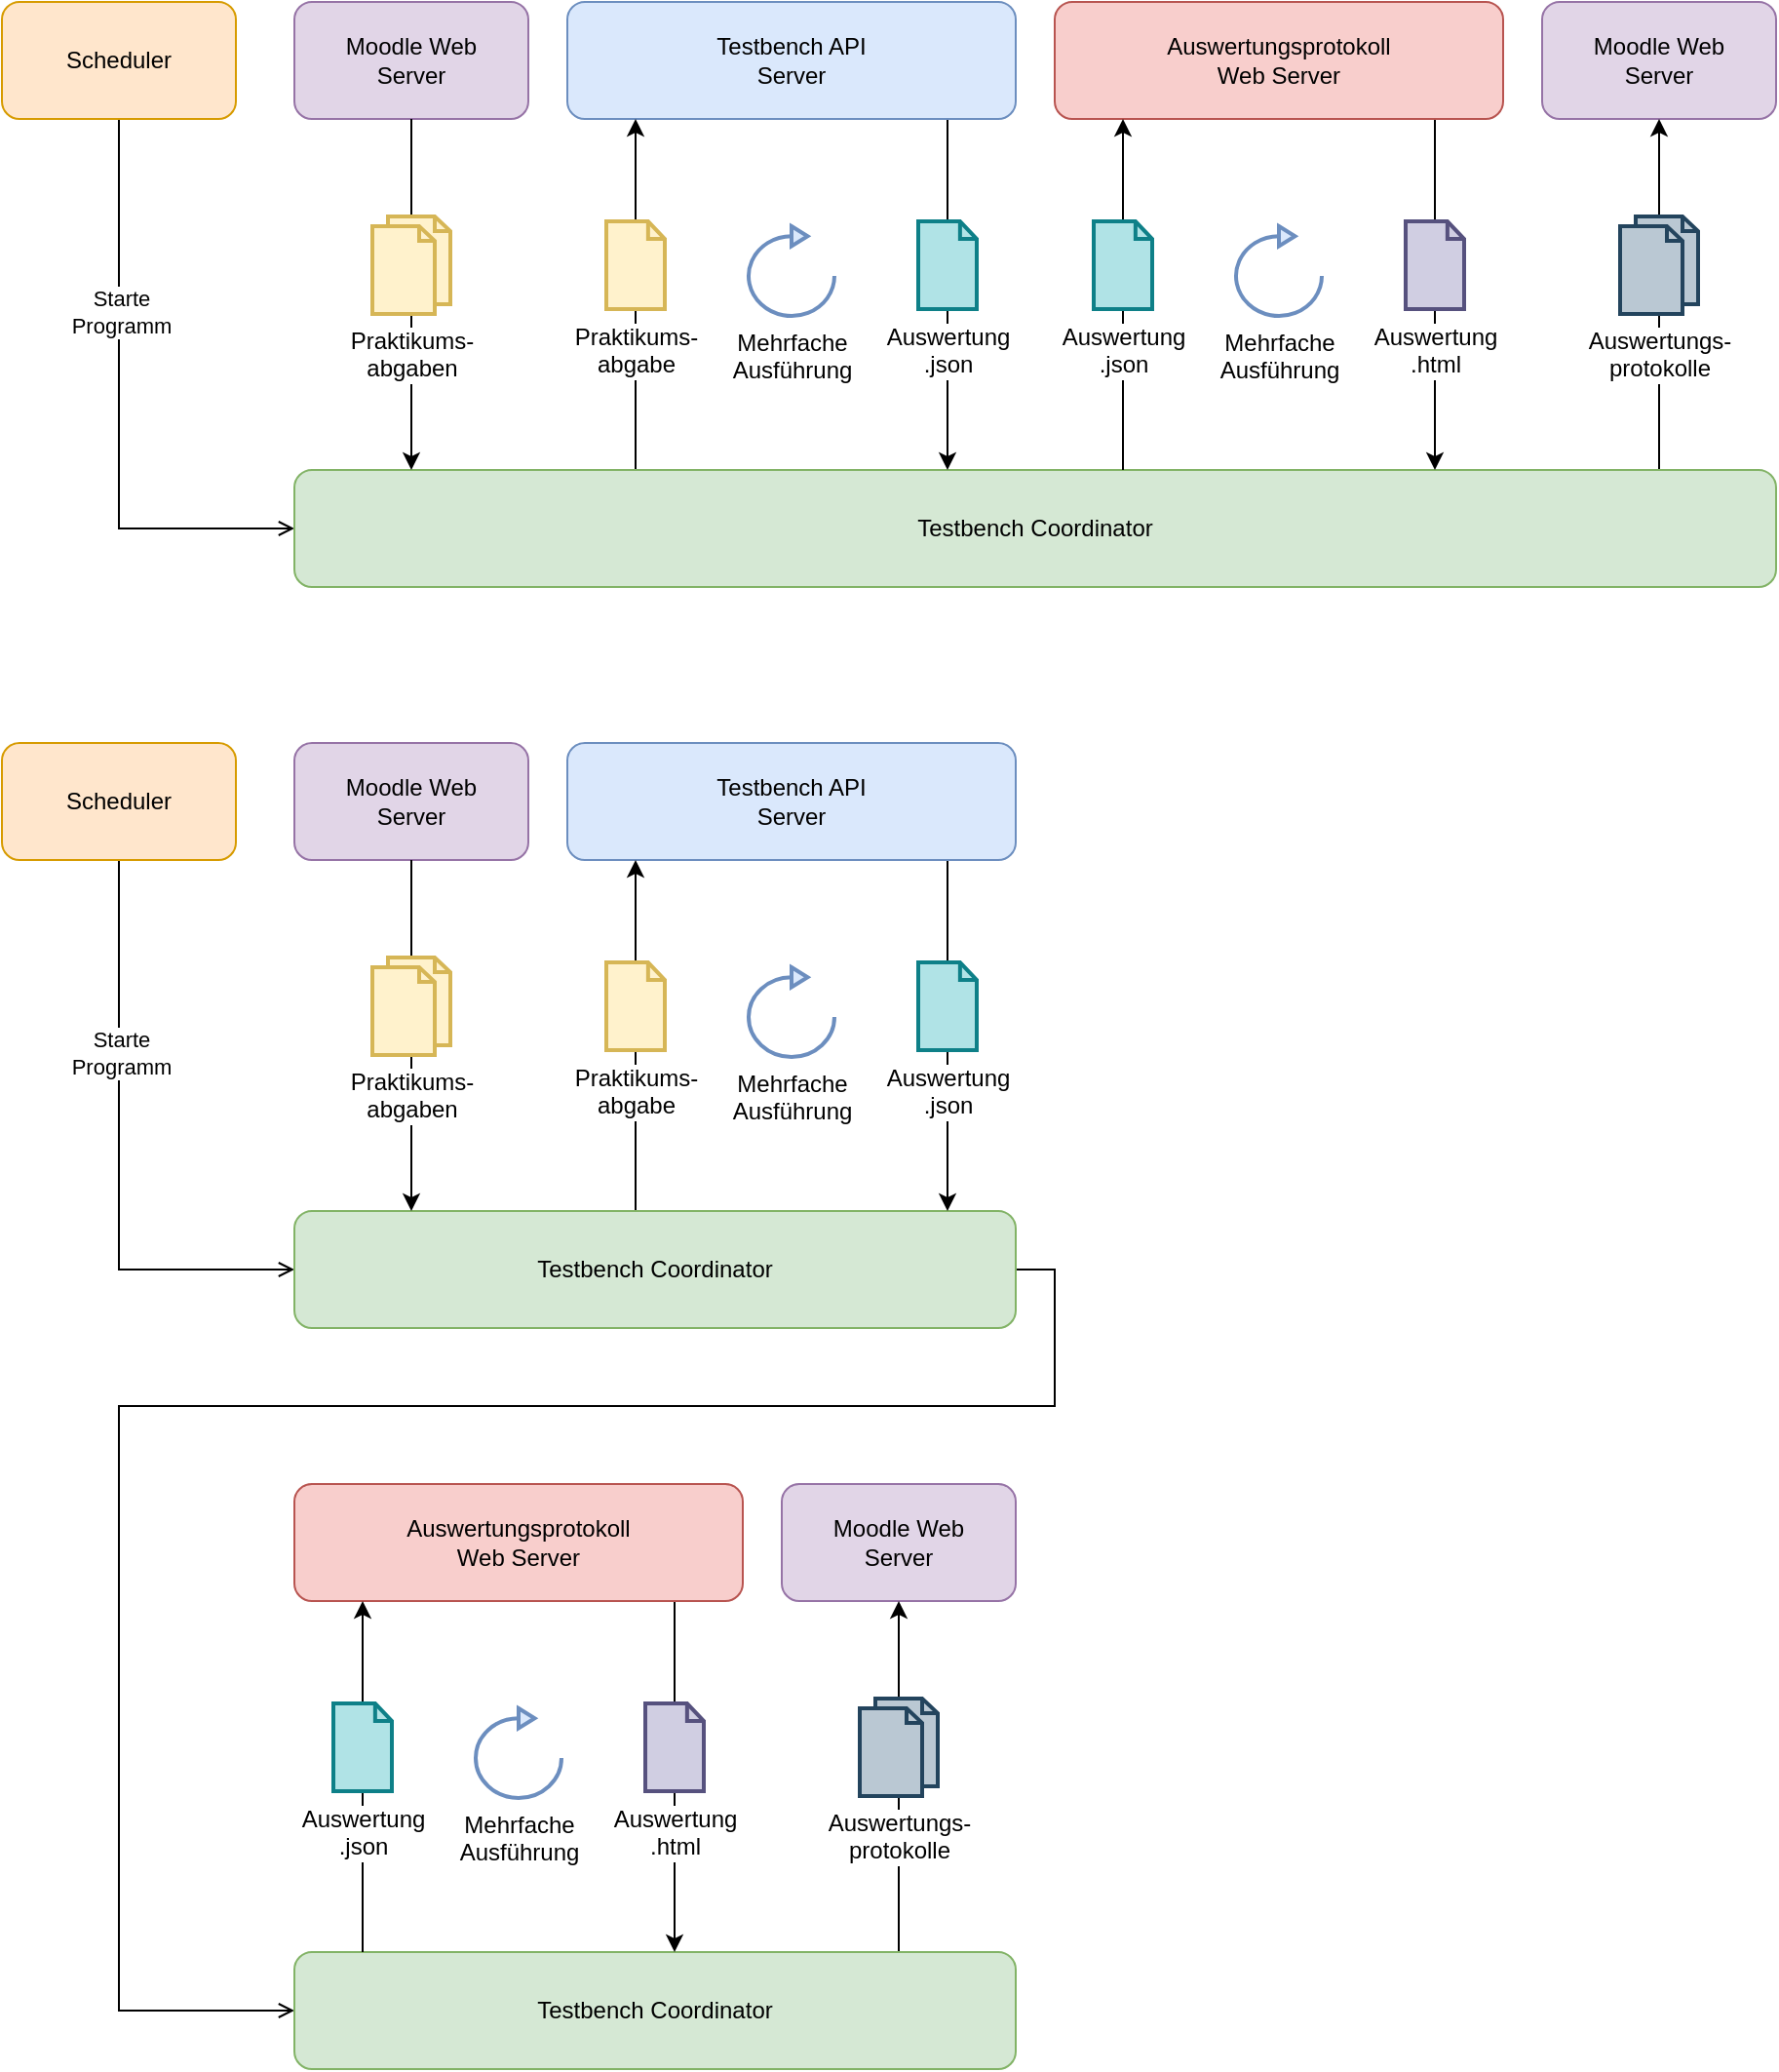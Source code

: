 <mxfile version="14.6.13" type="device"><diagram id="_EbVHidTFts6Qtj2zl_Q" name="Seite-1"><mxGraphModel dx="1106" dy="756" grid="1" gridSize="10" guides="1" tooltips="1" connect="1" arrows="1" fold="1" page="1" pageScale="1" pageWidth="827" pageHeight="1169" math="0" shadow="0"><root><mxCell id="0"/><mxCell id="1" parent="0"/><mxCell id="R7-hXcBfBnmVa-rdahKG-66" style="edgeStyle=orthogonalEdgeStyle;rounded=0;orthogonalLoop=1;jettySize=auto;html=1;fontColor=#000000;startArrow=none;startFill=0;endArrow=open;endFill=0;" parent="1" source="R7-hXcBfBnmVa-rdahKG-1" target="R7-hXcBfBnmVa-rdahKG-2" edge="1"><mxGeometry relative="1" as="geometry"><Array as="points"><mxPoint x="80" y="290"/></Array></mxGeometry></mxCell><mxCell id="R7-hXcBfBnmVa-rdahKG-68" value="Starte&lt;br&gt;Programm" style="edgeLabel;html=1;align=center;verticalAlign=middle;resizable=0;points=[];fontColor=#000000;" parent="R7-hXcBfBnmVa-rdahKG-66" vertex="1" connectable="0"><mxGeometry x="-0.339" y="1" relative="1" as="geometry"><mxPoint as="offset"/></mxGeometry></mxCell><mxCell id="R7-hXcBfBnmVa-rdahKG-1" value="Scheduler" style="rounded=1;whiteSpace=wrap;html=1;fillColor=#ffe6cc;strokeColor=#d79b00;" parent="1" vertex="1"><mxGeometry x="20" y="20" width="120" height="60" as="geometry"/></mxCell><mxCell id="R7-hXcBfBnmVa-rdahKG-38" style="edgeStyle=orthogonalEdgeStyle;rounded=0;orthogonalLoop=1;jettySize=auto;html=1;entryX=0.5;entryY=0.6;entryDx=0;entryDy=0;entryPerimeter=0;fontColor=#000000;endArrow=none;endFill=0;" parent="1" target="R7-hXcBfBnmVa-rdahKG-35" edge="1"><mxGeometry relative="1" as="geometry"><mxPoint x="870" y="260" as="sourcePoint"/><Array as="points"><mxPoint x="870" y="250"/><mxPoint x="870" y="250"/></Array></mxGeometry></mxCell><mxCell id="R7-hXcBfBnmVa-rdahKG-42" style="edgeStyle=orthogonalEdgeStyle;rounded=0;orthogonalLoop=1;jettySize=auto;html=1;fontColor=#000000;startArrow=none;startFill=0;endArrow=none;endFill=0;" parent="1" target="R7-hXcBfBnmVa-rdahKG-39" edge="1"><mxGeometry relative="1" as="geometry"><mxPoint x="345" y="260" as="sourcePoint"/><Array as="points"><mxPoint x="345" y="240"/><mxPoint x="345" y="240"/></Array></mxGeometry></mxCell><mxCell id="R7-hXcBfBnmVa-rdahKG-2" value="Testbench Coordinator" style="rounded=1;whiteSpace=wrap;html=1;fillColor=#d5e8d4;strokeColor=#82b366;" parent="1" vertex="1"><mxGeometry x="170" y="260" width="760" height="60" as="geometry"/></mxCell><mxCell id="R7-hXcBfBnmVa-rdahKG-3" value="Moodle Web&lt;br&gt;Server" style="rounded=1;whiteSpace=wrap;html=1;fillColor=#e1d5e7;strokeColor=#9673a6;" parent="1" vertex="1"><mxGeometry x="170" y="20" width="120" height="60" as="geometry"/></mxCell><mxCell id="R7-hXcBfBnmVa-rdahKG-44" style="edgeStyle=orthogonalEdgeStyle;rounded=0;orthogonalLoop=1;jettySize=auto;html=1;fontColor=#000000;startArrow=none;startFill=0;endArrow=none;endFill=0;" parent="1" target="R7-hXcBfBnmVa-rdahKG-43" edge="1"><mxGeometry relative="1" as="geometry"><mxPoint x="505" y="80" as="sourcePoint"/><Array as="points"><mxPoint x="505" y="100"/><mxPoint x="505" y="100"/></Array></mxGeometry></mxCell><mxCell id="R7-hXcBfBnmVa-rdahKG-12" value="Testbench API&lt;br&gt;Server" style="rounded=1;whiteSpace=wrap;html=1;fillColor=#dae8fc;strokeColor=#6c8ebf;" parent="1" vertex="1"><mxGeometry x="310" y="20" width="230" height="60" as="geometry"/></mxCell><mxCell id="R7-hXcBfBnmVa-rdahKG-25" value="" style="endArrow=none;html=1;fontColor=#000000;" parent="1" source="R7-hXcBfBnmVa-rdahKG-19" edge="1"><mxGeometry width="50" height="50" relative="1" as="geometry"><mxPoint x="250" y="110" as="sourcePoint"/><mxPoint x="230" y="80" as="targetPoint"/></mxGeometry></mxCell><mxCell id="R7-hXcBfBnmVa-rdahKG-32" style="edgeStyle=orthogonalEdgeStyle;rounded=0;orthogonalLoop=1;jettySize=auto;html=1;fontColor=#000000;" parent="1" source="R7-hXcBfBnmVa-rdahKG-19" target="R7-hXcBfBnmVa-rdahKG-2" edge="1"><mxGeometry relative="1" as="geometry"><Array as="points"><mxPoint x="230" y="230"/><mxPoint x="230" y="230"/></Array></mxGeometry></mxCell><mxCell id="R7-hXcBfBnmVa-rdahKG-19" value="Praktikums-&lt;br&gt;abgaben" style="html=1;verticalLabelPosition=bottom;align=center;labelBackgroundColor=#ffffff;verticalAlign=top;strokeWidth=2;strokeColor=#d6b656;shadow=0;dashed=0;shape=mxgraph.ios7.icons.documents;fillColor=#fff2cc;horizontal=1;" parent="1" vertex="1"><mxGeometry x="210" y="130" width="40" height="50" as="geometry"/></mxCell><mxCell id="R7-hXcBfBnmVa-rdahKG-33" value="Moodle Web&lt;br&gt;Server" style="rounded=1;whiteSpace=wrap;html=1;fillColor=#e1d5e7;strokeColor=#9673a6;" parent="1" vertex="1"><mxGeometry x="810" y="20" width="120" height="60" as="geometry"/></mxCell><mxCell id="R7-hXcBfBnmVa-rdahKG-37" style="edgeStyle=orthogonalEdgeStyle;rounded=0;orthogonalLoop=1;jettySize=auto;html=1;fontColor=#000000;" parent="1" source="R7-hXcBfBnmVa-rdahKG-35" target="R7-hXcBfBnmVa-rdahKG-33" edge="1"><mxGeometry relative="1" as="geometry"/></mxCell><mxCell id="R7-hXcBfBnmVa-rdahKG-35" value="Auswertungs-&lt;br&gt;protokolle" style="html=1;verticalLabelPosition=bottom;align=center;labelBackgroundColor=#ffffff;verticalAlign=top;strokeWidth=2;shadow=0;dashed=0;shape=mxgraph.ios7.icons.documents;horizontal=1;fillColor=#bac8d3;strokeColor=#23445d;" parent="1" vertex="1"><mxGeometry x="850" y="130" width="40" height="50" as="geometry"/></mxCell><mxCell id="R7-hXcBfBnmVa-rdahKG-41" style="edgeStyle=orthogonalEdgeStyle;rounded=0;orthogonalLoop=1;jettySize=auto;html=1;fontColor=#000000;endArrow=classic;endFill=1;startArrow=none;startFill=0;" parent="1" source="R7-hXcBfBnmVa-rdahKG-39" edge="1"><mxGeometry relative="1" as="geometry"><mxPoint x="345" y="80" as="targetPoint"/><Array as="points"><mxPoint x="345" y="90"/><mxPoint x="345" y="90"/></Array></mxGeometry></mxCell><mxCell id="R7-hXcBfBnmVa-rdahKG-39" value="Praktikums-&lt;br&gt;abgabe" style="html=1;verticalLabelPosition=bottom;align=center;labelBackgroundColor=#ffffff;verticalAlign=top;strokeWidth=2;strokeColor=#d6b656;shadow=0;dashed=0;shape=mxgraph.ios7.icons.document;fillColor=#fff2cc;" parent="1" vertex="1"><mxGeometry x="330" y="132.5" width="30" height="45" as="geometry"/></mxCell><mxCell id="R7-hXcBfBnmVa-rdahKG-45" style="edgeStyle=orthogonalEdgeStyle;rounded=0;orthogonalLoop=1;jettySize=auto;html=1;fontColor=#000000;startArrow=none;startFill=0;endArrow=classic;endFill=1;" parent="1" source="R7-hXcBfBnmVa-rdahKG-43" edge="1"><mxGeometry relative="1" as="geometry"><mxPoint x="505" y="260" as="targetPoint"/><Array as="points"><mxPoint x="505" y="230"/><mxPoint x="505" y="230"/></Array></mxGeometry></mxCell><mxCell id="R7-hXcBfBnmVa-rdahKG-43" value="Auswertung&lt;br&gt;.json" style="html=1;verticalLabelPosition=bottom;align=center;labelBackgroundColor=#ffffff;verticalAlign=top;strokeWidth=2;strokeColor=#0e8088;shadow=0;dashed=0;shape=mxgraph.ios7.icons.document;fillColor=#b0e3e6;" parent="1" vertex="1"><mxGeometry x="490" y="132.5" width="30" height="45" as="geometry"/></mxCell><mxCell id="R7-hXcBfBnmVa-rdahKG-53" value="Mehrfache&lt;br&gt;Ausführung" style="html=1;verticalLabelPosition=bottom;align=center;labelBackgroundColor=#ffffff;verticalAlign=top;strokeWidth=2;strokeColor=#6c8ebf;shadow=0;dashed=0;shape=mxgraph.ios7.icons.reload;fillColor=#dae8fc;" parent="1" vertex="1"><mxGeometry x="403" y="135" width="44" height="46" as="geometry"/></mxCell><mxCell id="R7-hXcBfBnmVa-rdahKG-55" style="edgeStyle=orthogonalEdgeStyle;rounded=0;orthogonalLoop=1;jettySize=auto;html=1;fontColor=#000000;startArrow=none;startFill=0;endArrow=none;endFill=0;" parent="1" target="R7-hXcBfBnmVa-rdahKG-59" edge="1"><mxGeometry relative="1" as="geometry"><mxPoint x="595" y="260" as="sourcePoint"/><Array as="points"><mxPoint x="595" y="240"/><mxPoint x="595" y="240"/></Array></mxGeometry></mxCell><mxCell id="R7-hXcBfBnmVa-rdahKG-56" style="edgeStyle=orthogonalEdgeStyle;rounded=0;orthogonalLoop=1;jettySize=auto;html=1;fontColor=#000000;startArrow=none;startFill=0;endArrow=none;endFill=0;" parent="1" target="R7-hXcBfBnmVa-rdahKG-61" edge="1"><mxGeometry relative="1" as="geometry"><mxPoint x="755" y="80" as="sourcePoint"/><Array as="points"><mxPoint x="755" y="100"/><mxPoint x="755" y="100"/></Array></mxGeometry></mxCell><mxCell id="R7-hXcBfBnmVa-rdahKG-57" value="Auswertungsprotokoll&lt;br&gt;Web Server" style="rounded=1;whiteSpace=wrap;html=1;fillColor=#f8cecc;strokeColor=#b85450;" parent="1" vertex="1"><mxGeometry x="560" y="20" width="230" height="60" as="geometry"/></mxCell><mxCell id="R7-hXcBfBnmVa-rdahKG-58" style="edgeStyle=orthogonalEdgeStyle;rounded=0;orthogonalLoop=1;jettySize=auto;html=1;fontColor=#000000;endArrow=classic;endFill=1;startArrow=none;startFill=0;" parent="1" source="R7-hXcBfBnmVa-rdahKG-59" edge="1"><mxGeometry relative="1" as="geometry"><mxPoint x="595" y="80" as="targetPoint"/><Array as="points"><mxPoint x="595" y="90"/><mxPoint x="595" y="90"/></Array></mxGeometry></mxCell><mxCell id="R7-hXcBfBnmVa-rdahKG-59" value="Auswertung&lt;br&gt;.json" style="html=1;verticalLabelPosition=bottom;align=center;labelBackgroundColor=#ffffff;verticalAlign=top;strokeWidth=2;strokeColor=#0e8088;shadow=0;dashed=0;shape=mxgraph.ios7.icons.document;fillColor=#b0e3e6;" parent="1" vertex="1"><mxGeometry x="580" y="132.5" width="30" height="45" as="geometry"/></mxCell><mxCell id="R7-hXcBfBnmVa-rdahKG-64" value="" style="edgeStyle=orthogonalEdgeStyle;rounded=0;orthogonalLoop=1;jettySize=auto;html=1;fontColor=#000000;startArrow=none;startFill=0;endArrow=classic;endFill=1;" parent="1" source="R7-hXcBfBnmVa-rdahKG-61" edge="1" target="R7-hXcBfBnmVa-rdahKG-2"><mxGeometry relative="1" as="geometry"><mxPoint x="755" y="240" as="targetPoint"/><Array as="points"><mxPoint x="755" y="250"/><mxPoint x="755" y="250"/></Array></mxGeometry></mxCell><mxCell id="R7-hXcBfBnmVa-rdahKG-61" value="Auswertung&lt;br&gt;.html" style="html=1;verticalLabelPosition=bottom;align=center;labelBackgroundColor=#ffffff;verticalAlign=top;strokeWidth=2;strokeColor=#56517e;shadow=0;dashed=0;shape=mxgraph.ios7.icons.document;fillColor=#d0cee2;" parent="1" vertex="1"><mxGeometry x="740" y="132.5" width="30" height="45" as="geometry"/></mxCell><mxCell id="R7-hXcBfBnmVa-rdahKG-62" value="Mehrfache&lt;br&gt;Ausführung" style="html=1;verticalLabelPosition=bottom;align=center;labelBackgroundColor=#ffffff;verticalAlign=top;strokeWidth=2;strokeColor=#6c8ebf;shadow=0;dashed=0;shape=mxgraph.ios7.icons.reload;fillColor=#dae8fc;" parent="1" vertex="1"><mxGeometry x="653" y="135" width="44" height="46" as="geometry"/></mxCell><mxCell id="R7-hXcBfBnmVa-rdahKG-96" style="edgeStyle=orthogonalEdgeStyle;rounded=0;orthogonalLoop=1;jettySize=auto;html=1;fontColor=#000000;startArrow=none;startFill=0;endArrow=open;endFill=0;" parent="1" source="R7-hXcBfBnmVa-rdahKG-98" target="R7-hXcBfBnmVa-rdahKG-101" edge="1"><mxGeometry relative="1" as="geometry"><Array as="points"><mxPoint x="80" y="670"/></Array></mxGeometry></mxCell><mxCell id="R7-hXcBfBnmVa-rdahKG-97" value="Starte&lt;br&gt;Programm" style="edgeLabel;html=1;align=center;verticalAlign=middle;resizable=0;points=[];fontColor=#000000;" parent="R7-hXcBfBnmVa-rdahKG-96" vertex="1" connectable="0"><mxGeometry x="-0.339" y="1" relative="1" as="geometry"><mxPoint as="offset"/></mxGeometry></mxCell><mxCell id="R7-hXcBfBnmVa-rdahKG-98" value="Scheduler" style="rounded=1;whiteSpace=wrap;html=1;fillColor=#ffe6cc;strokeColor=#d79b00;" parent="1" vertex="1"><mxGeometry x="20" y="400" width="120" height="60" as="geometry"/></mxCell><mxCell id="R7-hXcBfBnmVa-rdahKG-100" style="edgeStyle=orthogonalEdgeStyle;rounded=0;orthogonalLoop=1;jettySize=auto;html=1;fontColor=#000000;startArrow=none;startFill=0;endArrow=none;endFill=0;" parent="1" target="R7-hXcBfBnmVa-rdahKG-112" edge="1"><mxGeometry relative="1" as="geometry"><mxPoint x="345" y="640" as="sourcePoint"/><Array as="points"><mxPoint x="345" y="620"/><mxPoint x="345" y="620"/></Array></mxGeometry></mxCell><mxCell id="R7-hXcBfBnmVa-rdahKG-138" style="edgeStyle=orthogonalEdgeStyle;rounded=0;orthogonalLoop=1;jettySize=auto;html=1;fontColor=#000000;startArrow=none;startFill=0;endArrow=open;endFill=0;exitX=1;exitY=0.5;exitDx=0;exitDy=0;" parent="1" source="R7-hXcBfBnmVa-rdahKG-101" target="R7-hXcBfBnmVa-rdahKG-125" edge="1"><mxGeometry relative="1" as="geometry"><Array as="points"><mxPoint x="560" y="670"/><mxPoint x="560" y="740"/><mxPoint x="80" y="740"/><mxPoint x="80" y="1050"/></Array></mxGeometry></mxCell><mxCell id="R7-hXcBfBnmVa-rdahKG-101" value="Testbench Coordinator" style="rounded=1;whiteSpace=wrap;html=1;fillColor=#d5e8d4;strokeColor=#82b366;" parent="1" vertex="1"><mxGeometry x="170" y="640" width="370" height="60" as="geometry"/></mxCell><mxCell id="R7-hXcBfBnmVa-rdahKG-102" value="Moodle Web&lt;br&gt;Server" style="rounded=1;whiteSpace=wrap;html=1;fillColor=#e1d5e7;strokeColor=#9673a6;" parent="1" vertex="1"><mxGeometry x="170" y="400" width="120" height="60" as="geometry"/></mxCell><mxCell id="R7-hXcBfBnmVa-rdahKG-103" style="edgeStyle=orthogonalEdgeStyle;rounded=0;orthogonalLoop=1;jettySize=auto;html=1;fontColor=#000000;startArrow=none;startFill=0;endArrow=none;endFill=0;" parent="1" target="R7-hXcBfBnmVa-rdahKG-114" edge="1"><mxGeometry relative="1" as="geometry"><mxPoint x="505" y="460" as="sourcePoint"/><Array as="points"><mxPoint x="505" y="480"/><mxPoint x="505" y="480"/></Array></mxGeometry></mxCell><mxCell id="R7-hXcBfBnmVa-rdahKG-104" value="Testbench API&lt;br&gt;Server" style="rounded=1;whiteSpace=wrap;html=1;fillColor=#dae8fc;strokeColor=#6c8ebf;" parent="1" vertex="1"><mxGeometry x="310" y="400" width="230" height="60" as="geometry"/></mxCell><mxCell id="R7-hXcBfBnmVa-rdahKG-105" value="" style="endArrow=none;html=1;fontColor=#000000;" parent="1" source="R7-hXcBfBnmVa-rdahKG-107" edge="1"><mxGeometry width="50" height="50" relative="1" as="geometry"><mxPoint x="250" y="490" as="sourcePoint"/><mxPoint x="230" y="460" as="targetPoint"/></mxGeometry></mxCell><mxCell id="R7-hXcBfBnmVa-rdahKG-106" style="edgeStyle=orthogonalEdgeStyle;rounded=0;orthogonalLoop=1;jettySize=auto;html=1;fontColor=#000000;" parent="1" source="R7-hXcBfBnmVa-rdahKG-107" target="R7-hXcBfBnmVa-rdahKG-101" edge="1"><mxGeometry relative="1" as="geometry"><Array as="points"><mxPoint x="230" y="610"/><mxPoint x="230" y="610"/></Array></mxGeometry></mxCell><mxCell id="R7-hXcBfBnmVa-rdahKG-107" value="Praktikums-&lt;br&gt;abgaben" style="html=1;verticalLabelPosition=bottom;align=center;labelBackgroundColor=#ffffff;verticalAlign=top;strokeWidth=2;strokeColor=#d6b656;shadow=0;dashed=0;shape=mxgraph.ios7.icons.documents;fillColor=#fff2cc;horizontal=1;" parent="1" vertex="1"><mxGeometry x="210" y="510" width="40" height="50" as="geometry"/></mxCell><mxCell id="R7-hXcBfBnmVa-rdahKG-111" style="edgeStyle=orthogonalEdgeStyle;rounded=0;orthogonalLoop=1;jettySize=auto;html=1;fontColor=#000000;endArrow=classic;endFill=1;startArrow=none;startFill=0;" parent="1" source="R7-hXcBfBnmVa-rdahKG-112" edge="1"><mxGeometry relative="1" as="geometry"><mxPoint x="345" y="460" as="targetPoint"/><Array as="points"><mxPoint x="345" y="470"/><mxPoint x="345" y="470"/></Array></mxGeometry></mxCell><mxCell id="R7-hXcBfBnmVa-rdahKG-112" value="Praktikums-&lt;br&gt;abgabe" style="html=1;verticalLabelPosition=bottom;align=center;labelBackgroundColor=#ffffff;verticalAlign=top;strokeWidth=2;strokeColor=#d6b656;shadow=0;dashed=0;shape=mxgraph.ios7.icons.document;fillColor=#fff2cc;" parent="1" vertex="1"><mxGeometry x="330" y="512.5" width="30" height="45" as="geometry"/></mxCell><mxCell id="R7-hXcBfBnmVa-rdahKG-113" style="edgeStyle=orthogonalEdgeStyle;rounded=0;orthogonalLoop=1;jettySize=auto;html=1;fontColor=#000000;startArrow=none;startFill=0;endArrow=classic;endFill=1;" parent="1" source="R7-hXcBfBnmVa-rdahKG-114" edge="1"><mxGeometry relative="1" as="geometry"><mxPoint x="505" y="640" as="targetPoint"/><Array as="points"><mxPoint x="505" y="610"/><mxPoint x="505" y="610"/></Array></mxGeometry></mxCell><mxCell id="R7-hXcBfBnmVa-rdahKG-114" value="Auswertung&lt;br&gt;.json" style="html=1;verticalLabelPosition=bottom;align=center;labelBackgroundColor=#ffffff;verticalAlign=top;strokeWidth=2;strokeColor=#0e8088;shadow=0;dashed=0;shape=mxgraph.ios7.icons.document;fillColor=#b0e3e6;" parent="1" vertex="1"><mxGeometry x="490" y="512.5" width="30" height="45" as="geometry"/></mxCell><mxCell id="R7-hXcBfBnmVa-rdahKG-115" value="Mehrfache&lt;br&gt;Ausführung" style="html=1;verticalLabelPosition=bottom;align=center;labelBackgroundColor=#ffffff;verticalAlign=top;strokeWidth=2;strokeColor=#6c8ebf;shadow=0;dashed=0;shape=mxgraph.ios7.icons.reload;fillColor=#dae8fc;" parent="1" vertex="1"><mxGeometry x="403" y="515" width="44" height="46" as="geometry"/></mxCell><mxCell id="R7-hXcBfBnmVa-rdahKG-124" style="edgeStyle=orthogonalEdgeStyle;rounded=0;orthogonalLoop=1;jettySize=auto;html=1;entryX=0.5;entryY=0.6;entryDx=0;entryDy=0;entryPerimeter=0;fontColor=#000000;endArrow=none;endFill=0;" parent="1" target="R7-hXcBfBnmVa-rdahKG-128" edge="1"><mxGeometry relative="1" as="geometry"><mxPoint x="480" y="1020" as="sourcePoint"/><Array as="points"><mxPoint x="480" y="1010"/><mxPoint x="480" y="1010"/></Array></mxGeometry></mxCell><mxCell id="R7-hXcBfBnmVa-rdahKG-125" value="Testbench Coordinator" style="rounded=1;whiteSpace=wrap;html=1;fillColor=#d5e8d4;strokeColor=#82b366;" parent="1" vertex="1"><mxGeometry x="170" y="1020" width="370" height="60" as="geometry"/></mxCell><mxCell id="R7-hXcBfBnmVa-rdahKG-126" value="Moodle Web&lt;br&gt;Server" style="rounded=1;whiteSpace=wrap;html=1;fillColor=#e1d5e7;strokeColor=#9673a6;" parent="1" vertex="1"><mxGeometry x="420" y="780" width="120" height="60" as="geometry"/></mxCell><mxCell id="R7-hXcBfBnmVa-rdahKG-127" style="edgeStyle=orthogonalEdgeStyle;rounded=0;orthogonalLoop=1;jettySize=auto;html=1;fontColor=#000000;" parent="1" source="R7-hXcBfBnmVa-rdahKG-128" target="R7-hXcBfBnmVa-rdahKG-126" edge="1"><mxGeometry relative="1" as="geometry"/></mxCell><mxCell id="R7-hXcBfBnmVa-rdahKG-128" value="Auswertungs-&lt;br&gt;protokolle" style="html=1;verticalLabelPosition=bottom;align=center;labelBackgroundColor=#ffffff;verticalAlign=top;strokeWidth=2;shadow=0;dashed=0;shape=mxgraph.ios7.icons.documents;horizontal=1;fillColor=#bac8d3;strokeColor=#23445d;" parent="1" vertex="1"><mxGeometry x="460" y="890" width="40" height="50" as="geometry"/></mxCell><mxCell id="R7-hXcBfBnmVa-rdahKG-129" style="edgeStyle=orthogonalEdgeStyle;rounded=0;orthogonalLoop=1;jettySize=auto;html=1;fontColor=#000000;startArrow=none;startFill=0;endArrow=none;endFill=0;" parent="1" target="R7-hXcBfBnmVa-rdahKG-133" edge="1"><mxGeometry relative="1" as="geometry"><mxPoint x="205" y="1020" as="sourcePoint"/><Array as="points"><mxPoint x="205" y="1000"/><mxPoint x="205" y="1000"/></Array></mxGeometry></mxCell><mxCell id="R7-hXcBfBnmVa-rdahKG-130" style="edgeStyle=orthogonalEdgeStyle;rounded=0;orthogonalLoop=1;jettySize=auto;html=1;fontColor=#000000;startArrow=none;startFill=0;endArrow=none;endFill=0;" parent="1" target="R7-hXcBfBnmVa-rdahKG-135" edge="1"><mxGeometry relative="1" as="geometry"><mxPoint x="365" y="840" as="sourcePoint"/><Array as="points"><mxPoint x="365" y="860"/><mxPoint x="365" y="860"/></Array></mxGeometry></mxCell><mxCell id="R7-hXcBfBnmVa-rdahKG-131" value="Auswertungsprotokoll&lt;br&gt;Web Server" style="rounded=1;whiteSpace=wrap;html=1;fillColor=#f8cecc;strokeColor=#b85450;" parent="1" vertex="1"><mxGeometry x="170" y="780" width="230" height="60" as="geometry"/></mxCell><mxCell id="R7-hXcBfBnmVa-rdahKG-132" style="edgeStyle=orthogonalEdgeStyle;rounded=0;orthogonalLoop=1;jettySize=auto;html=1;fontColor=#000000;endArrow=classic;endFill=1;startArrow=none;startFill=0;" parent="1" source="R7-hXcBfBnmVa-rdahKG-133" edge="1"><mxGeometry relative="1" as="geometry"><mxPoint x="205" y="840" as="targetPoint"/><Array as="points"><mxPoint x="205" y="850"/><mxPoint x="205" y="850"/></Array></mxGeometry></mxCell><mxCell id="R7-hXcBfBnmVa-rdahKG-133" value="Auswertung&lt;br&gt;.json" style="html=1;verticalLabelPosition=bottom;align=center;labelBackgroundColor=#ffffff;verticalAlign=top;strokeWidth=2;strokeColor=#0e8088;shadow=0;dashed=0;shape=mxgraph.ios7.icons.document;fillColor=#b0e3e6;" parent="1" vertex="1"><mxGeometry x="190" y="892.5" width="30" height="45" as="geometry"/></mxCell><mxCell id="R7-hXcBfBnmVa-rdahKG-134" value="" style="edgeStyle=orthogonalEdgeStyle;rounded=0;orthogonalLoop=1;jettySize=auto;html=1;fontColor=#000000;startArrow=none;startFill=0;endArrow=classic;endFill=1;" parent="1" source="R7-hXcBfBnmVa-rdahKG-135" edge="1" target="R7-hXcBfBnmVa-rdahKG-125"><mxGeometry relative="1" as="geometry"><mxPoint x="365" y="1018" as="targetPoint"/><Array as="points"><mxPoint x="365" y="990"/><mxPoint x="365" y="990"/></Array></mxGeometry></mxCell><mxCell id="R7-hXcBfBnmVa-rdahKG-135" value="Auswertung&lt;br&gt;.html" style="html=1;verticalLabelPosition=bottom;align=center;labelBackgroundColor=#ffffff;verticalAlign=top;strokeWidth=2;strokeColor=#56517e;shadow=0;dashed=0;shape=mxgraph.ios7.icons.document;fillColor=#d0cee2;" parent="1" vertex="1"><mxGeometry x="350" y="892.5" width="30" height="45" as="geometry"/></mxCell><mxCell id="R7-hXcBfBnmVa-rdahKG-136" value="Mehrfache&lt;br&gt;Ausführung" style="html=1;verticalLabelPosition=bottom;align=center;labelBackgroundColor=#ffffff;verticalAlign=top;strokeWidth=2;strokeColor=#6c8ebf;shadow=0;dashed=0;shape=mxgraph.ios7.icons.reload;fillColor=#dae8fc;" parent="1" vertex="1"><mxGeometry x="263" y="895" width="44" height="46" as="geometry"/></mxCell></root></mxGraphModel></diagram></mxfile>